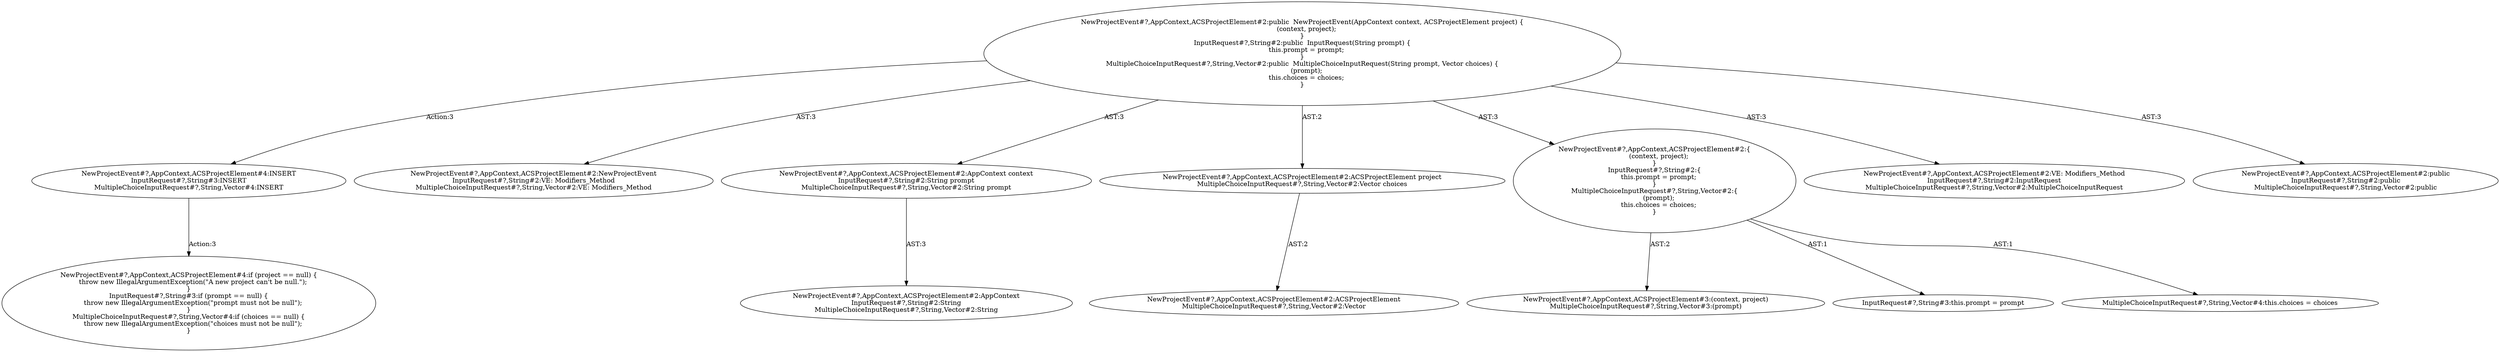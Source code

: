 digraph "Pattern" {
0 [label="NewProjectEvent#?,AppContext,ACSProjectElement#4:INSERT
InputRequest#?,String#3:INSERT
MultipleChoiceInputRequest#?,String,Vector#4:INSERT" shape=ellipse]
1 [label="NewProjectEvent#?,AppContext,ACSProjectElement#2:public  NewProjectEvent(AppContext context, ACSProjectElement project) \{
    (context, project);
\}
InputRequest#?,String#2:public  InputRequest(String prompt) \{
    this.prompt = prompt;
\}
MultipleChoiceInputRequest#?,String,Vector#2:public  MultipleChoiceInputRequest(String prompt, Vector choices) \{
    (prompt);
    this.choices = choices;
\}" shape=ellipse]
2 [label="NewProjectEvent#?,AppContext,ACSProjectElement#2:NewProjectEvent
InputRequest#?,String#2:VE: Modifiers_Method
MultipleChoiceInputRequest#?,String,Vector#2:VE: Modifiers_Method" shape=ellipse]
3 [label="NewProjectEvent#?,AppContext,ACSProjectElement#2:AppContext context
InputRequest#?,String#2:String prompt
MultipleChoiceInputRequest#?,String,Vector#2:String prompt" shape=ellipse]
4 [label="NewProjectEvent#?,AppContext,ACSProjectElement#2:AppContext
InputRequest#?,String#2:String
MultipleChoiceInputRequest#?,String,Vector#2:String" shape=ellipse]
5 [label="NewProjectEvent#?,AppContext,ACSProjectElement#2:ACSProjectElement project
MultipleChoiceInputRequest#?,String,Vector#2:Vector choices" shape=ellipse]
6 [label="NewProjectEvent#?,AppContext,ACSProjectElement#2:ACSProjectElement
MultipleChoiceInputRequest#?,String,Vector#2:Vector" shape=ellipse]
7 [label="NewProjectEvent#?,AppContext,ACSProjectElement#2:\{
    (context, project);
\}
InputRequest#?,String#2:\{
    this.prompt = prompt;
\}
MultipleChoiceInputRequest#?,String,Vector#2:\{
    (prompt);
    this.choices = choices;
\}" shape=ellipse]
8 [label="NewProjectEvent#?,AppContext,ACSProjectElement#3:(context, project)
MultipleChoiceInputRequest#?,String,Vector#3:(prompt)" shape=ellipse]
9 [label="NewProjectEvent#?,AppContext,ACSProjectElement#2:VE: Modifiers_Method
InputRequest#?,String#2:InputRequest
MultipleChoiceInputRequest#?,String,Vector#2:MultipleChoiceInputRequest" shape=ellipse]
10 [label="NewProjectEvent#?,AppContext,ACSProjectElement#2:public
InputRequest#?,String#2:public
MultipleChoiceInputRequest#?,String,Vector#2:public" shape=ellipse]
11 [label="NewProjectEvent#?,AppContext,ACSProjectElement#4:if (project == null) \{
    throw new IllegalArgumentException(\"A new project can't be null.\");
\}
InputRequest#?,String#3:if (prompt == null) \{
    throw new IllegalArgumentException(\"prompt must not be null\");
\}
MultipleChoiceInputRequest#?,String,Vector#4:if (choices == null) \{
    throw new IllegalArgumentException(\"choices must not be null\");
\}" shape=ellipse]
12 [label="InputRequest#?,String#3:this.prompt = prompt" shape=ellipse]
13 [label="MultipleChoiceInputRequest#?,String,Vector#4:this.choices = choices" shape=ellipse]
0 -> 11 [label="Action:3"];
1 -> 0 [label="Action:3"];
1 -> 2 [label="AST:3"];
1 -> 3 [label="AST:3"];
1 -> 5 [label="AST:2"];
1 -> 7 [label="AST:3"];
1 -> 9 [label="AST:3"];
1 -> 10 [label="AST:3"];
3 -> 4 [label="AST:3"];
5 -> 6 [label="AST:2"];
7 -> 8 [label="AST:2"];
7 -> 12 [label="AST:1"];
7 -> 13 [label="AST:1"];
}
